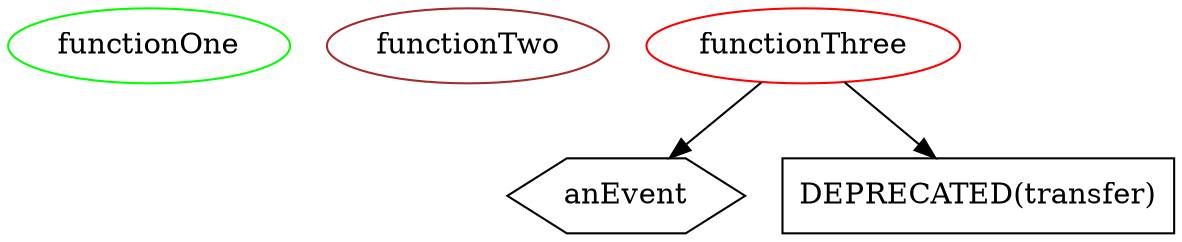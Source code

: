 strict digraph {
  functionOne [color=green]
  functionTwo [color=brown]
  anEvent [shape=hexagon]
  functionThree [color=red]
  "DEPRECATED(transfer)" [shape=rectangle]
  functionThree -> "DEPRECATED(transfer)"
  functionThree -> anEvent
}
